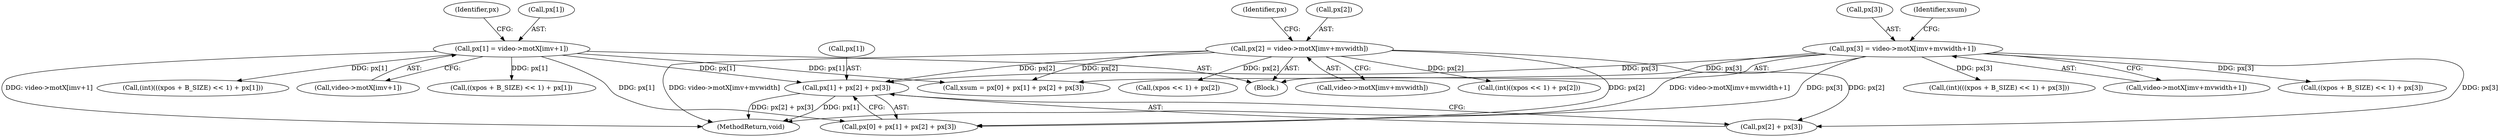 digraph "0_Android_961e5ac5788b52304e64b9a509781beaf5201fb0@array" {
"1000482" [label="(Call,px[1] + px[2] + px[3])"];
"1000441" [label="(Call,px[1] = video->motX[imv+1])"];
"1000452" [label="(Call,px[2] = video->motX[imv+mvwidth])"];
"1000463" [label="(Call,px[3] = video->motX[imv+mvwidth+1])"];
"1000464" [label="(Call,px[3])"];
"1000943" [label="(Call,(int)(((xpos + B_SIZE) << 1) + px[3]))"];
"1000467" [label="(Call,video->motX[imv+mvwidth+1])"];
"1000835" [label="(Call,(xpos << 1) + px[2])"];
"1000486" [label="(Call,px[2] + px[3])"];
"1000441" [label="(Call,px[1] = video->motX[imv+1])"];
"1000465" [label="(Identifier,px)"];
"1000483" [label="(Call,px[1])"];
"1000453" [label="(Call,px[2])"];
"1000463" [label="(Call,px[3] = video->motX[imv+mvwidth+1])"];
"1000477" [label="(Identifier,xsum)"];
"1000727" [label="(Call,((xpos + B_SIZE) << 1) + px[1])"];
"1001445" [label="(MethodReturn,void)"];
"1000476" [label="(Call,xsum = px[0] + px[1] + px[2] + px[3])"];
"1000454" [label="(Identifier,px)"];
"1000945" [label="(Call,((xpos + B_SIZE) << 1) + px[3])"];
"1000442" [label="(Call,px[1])"];
"1000478" [label="(Call,px[0] + px[1] + px[2] + px[3])"];
"1000725" [label="(Call,(int)(((xpos + B_SIZE) << 1) + px[1]))"];
"1000456" [label="(Call,video->motX[imv+mvwidth])"];
"1000445" [label="(Call,video->motX[imv+1])"];
"1000431" [label="(Block,)"];
"1000482" [label="(Call,px[1] + px[2] + px[3])"];
"1000833" [label="(Call,(int)((xpos << 1) + px[2]))"];
"1000452" [label="(Call,px[2] = video->motX[imv+mvwidth])"];
"1000482" -> "1000478"  [label="AST: "];
"1000482" -> "1000486"  [label="CFG: "];
"1000483" -> "1000482"  [label="AST: "];
"1000486" -> "1000482"  [label="AST: "];
"1000478" -> "1000482"  [label="CFG: "];
"1000482" -> "1001445"  [label="DDG: px[2] + px[3]"];
"1000482" -> "1001445"  [label="DDG: px[1]"];
"1000441" -> "1000482"  [label="DDG: px[1]"];
"1000452" -> "1000482"  [label="DDG: px[2]"];
"1000463" -> "1000482"  [label="DDG: px[3]"];
"1000441" -> "1000431"  [label="AST: "];
"1000441" -> "1000445"  [label="CFG: "];
"1000442" -> "1000441"  [label="AST: "];
"1000445" -> "1000441"  [label="AST: "];
"1000454" -> "1000441"  [label="CFG: "];
"1000441" -> "1001445"  [label="DDG: video->motX[imv+1]"];
"1000441" -> "1000476"  [label="DDG: px[1]"];
"1000441" -> "1000478"  [label="DDG: px[1]"];
"1000441" -> "1000725"  [label="DDG: px[1]"];
"1000441" -> "1000727"  [label="DDG: px[1]"];
"1000452" -> "1000431"  [label="AST: "];
"1000452" -> "1000456"  [label="CFG: "];
"1000453" -> "1000452"  [label="AST: "];
"1000456" -> "1000452"  [label="AST: "];
"1000465" -> "1000452"  [label="CFG: "];
"1000452" -> "1001445"  [label="DDG: video->motX[imv+mvwidth]"];
"1000452" -> "1000476"  [label="DDG: px[2]"];
"1000452" -> "1000478"  [label="DDG: px[2]"];
"1000452" -> "1000486"  [label="DDG: px[2]"];
"1000452" -> "1000833"  [label="DDG: px[2]"];
"1000452" -> "1000835"  [label="DDG: px[2]"];
"1000463" -> "1000431"  [label="AST: "];
"1000463" -> "1000467"  [label="CFG: "];
"1000464" -> "1000463"  [label="AST: "];
"1000467" -> "1000463"  [label="AST: "];
"1000477" -> "1000463"  [label="CFG: "];
"1000463" -> "1001445"  [label="DDG: video->motX[imv+mvwidth+1]"];
"1000463" -> "1000476"  [label="DDG: px[3]"];
"1000463" -> "1000478"  [label="DDG: px[3]"];
"1000463" -> "1000486"  [label="DDG: px[3]"];
"1000463" -> "1000943"  [label="DDG: px[3]"];
"1000463" -> "1000945"  [label="DDG: px[3]"];
}
